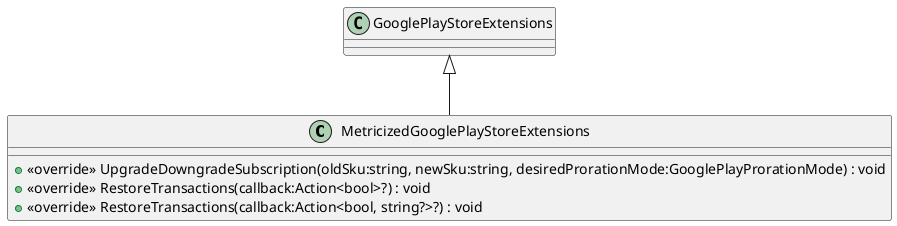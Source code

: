 @startuml
class MetricizedGooglePlayStoreExtensions {
    + <<override>> UpgradeDowngradeSubscription(oldSku:string, newSku:string, desiredProrationMode:GooglePlayProrationMode) : void
    + <<override>> RestoreTransactions(callback:Action<bool>?) : void
    + <<override>> RestoreTransactions(callback:Action<bool, string?>?) : void
}
GooglePlayStoreExtensions <|-- MetricizedGooglePlayStoreExtensions
@enduml
